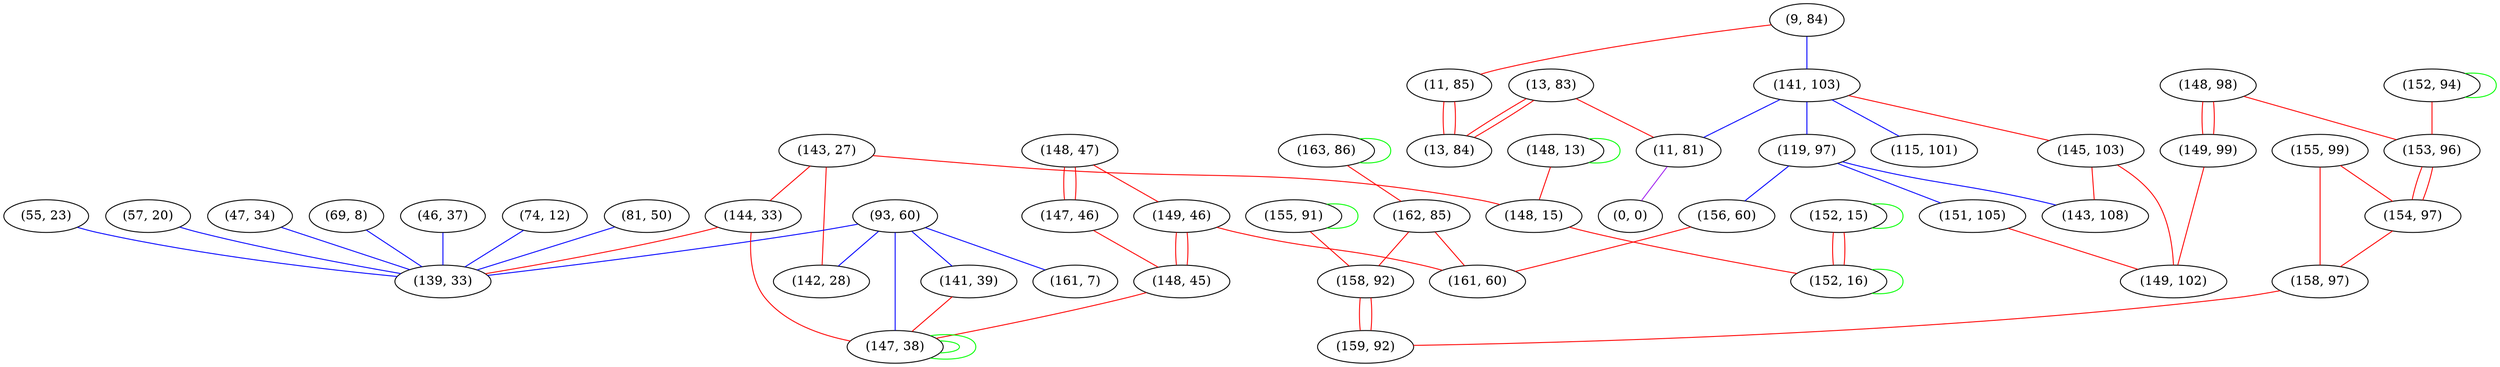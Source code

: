 graph "" {
"(81, 50)";
"(143, 27)";
"(9, 84)";
"(152, 94)";
"(13, 83)";
"(55, 23)";
"(141, 103)";
"(119, 97)";
"(57, 20)";
"(11, 85)";
"(148, 47)";
"(155, 99)";
"(149, 46)";
"(93, 60)";
"(11, 81)";
"(155, 91)";
"(47, 34)";
"(145, 103)";
"(148, 13)";
"(142, 28)";
"(0, 0)";
"(163, 86)";
"(148, 98)";
"(162, 85)";
"(156, 60)";
"(147, 46)";
"(149, 99)";
"(144, 33)";
"(153, 96)";
"(141, 39)";
"(152, 15)";
"(154, 97)";
"(151, 105)";
"(148, 15)";
"(69, 8)";
"(148, 45)";
"(158, 97)";
"(46, 37)";
"(147, 38)";
"(143, 108)";
"(152, 16)";
"(74, 12)";
"(115, 101)";
"(158, 92)";
"(161, 7)";
"(139, 33)";
"(161, 60)";
"(159, 92)";
"(149, 102)";
"(13, 84)";
"(81, 50)" -- "(139, 33)"  [color=blue, key=0, weight=3];
"(143, 27)" -- "(144, 33)"  [color=red, key=0, weight=1];
"(143, 27)" -- "(142, 28)"  [color=red, key=0, weight=1];
"(143, 27)" -- "(148, 15)"  [color=red, key=0, weight=1];
"(9, 84)" -- "(141, 103)"  [color=blue, key=0, weight=3];
"(9, 84)" -- "(11, 85)"  [color=red, key=0, weight=1];
"(152, 94)" -- "(152, 94)"  [color=green, key=0, weight=2];
"(152, 94)" -- "(153, 96)"  [color=red, key=0, weight=1];
"(13, 83)" -- "(13, 84)"  [color=red, key=0, weight=1];
"(13, 83)" -- "(13, 84)"  [color=red, key=1, weight=1];
"(13, 83)" -- "(11, 81)"  [color=red, key=0, weight=1];
"(55, 23)" -- "(139, 33)"  [color=blue, key=0, weight=3];
"(141, 103)" -- "(115, 101)"  [color=blue, key=0, weight=3];
"(141, 103)" -- "(11, 81)"  [color=blue, key=0, weight=3];
"(141, 103)" -- "(119, 97)"  [color=blue, key=0, weight=3];
"(141, 103)" -- "(145, 103)"  [color=red, key=0, weight=1];
"(119, 97)" -- "(143, 108)"  [color=blue, key=0, weight=3];
"(119, 97)" -- "(156, 60)"  [color=blue, key=0, weight=3];
"(119, 97)" -- "(151, 105)"  [color=blue, key=0, weight=3];
"(57, 20)" -- "(139, 33)"  [color=blue, key=0, weight=3];
"(11, 85)" -- "(13, 84)"  [color=red, key=0, weight=1];
"(11, 85)" -- "(13, 84)"  [color=red, key=1, weight=1];
"(148, 47)" -- "(149, 46)"  [color=red, key=0, weight=1];
"(148, 47)" -- "(147, 46)"  [color=red, key=0, weight=1];
"(148, 47)" -- "(147, 46)"  [color=red, key=1, weight=1];
"(155, 99)" -- "(158, 97)"  [color=red, key=0, weight=1];
"(155, 99)" -- "(154, 97)"  [color=red, key=0, weight=1];
"(149, 46)" -- "(148, 45)"  [color=red, key=0, weight=1];
"(149, 46)" -- "(148, 45)"  [color=red, key=1, weight=1];
"(149, 46)" -- "(161, 60)"  [color=red, key=0, weight=1];
"(93, 60)" -- "(142, 28)"  [color=blue, key=0, weight=3];
"(93, 60)" -- "(141, 39)"  [color=blue, key=0, weight=3];
"(93, 60)" -- "(139, 33)"  [color=blue, key=0, weight=3];
"(93, 60)" -- "(147, 38)"  [color=blue, key=0, weight=3];
"(93, 60)" -- "(161, 7)"  [color=blue, key=0, weight=3];
"(11, 81)" -- "(0, 0)"  [color=purple, key=0, weight=4];
"(155, 91)" -- "(158, 92)"  [color=red, key=0, weight=1];
"(155, 91)" -- "(155, 91)"  [color=green, key=0, weight=2];
"(47, 34)" -- "(139, 33)"  [color=blue, key=0, weight=3];
"(145, 103)" -- "(149, 102)"  [color=red, key=0, weight=1];
"(145, 103)" -- "(143, 108)"  [color=red, key=0, weight=1];
"(148, 13)" -- "(148, 13)"  [color=green, key=0, weight=2];
"(148, 13)" -- "(148, 15)"  [color=red, key=0, weight=1];
"(163, 86)" -- "(162, 85)"  [color=red, key=0, weight=1];
"(163, 86)" -- "(163, 86)"  [color=green, key=0, weight=2];
"(148, 98)" -- "(153, 96)"  [color=red, key=0, weight=1];
"(148, 98)" -- "(149, 99)"  [color=red, key=0, weight=1];
"(148, 98)" -- "(149, 99)"  [color=red, key=1, weight=1];
"(162, 85)" -- "(158, 92)"  [color=red, key=0, weight=1];
"(162, 85)" -- "(161, 60)"  [color=red, key=0, weight=1];
"(156, 60)" -- "(161, 60)"  [color=red, key=0, weight=1];
"(147, 46)" -- "(148, 45)"  [color=red, key=0, weight=1];
"(149, 99)" -- "(149, 102)"  [color=red, key=0, weight=1];
"(144, 33)" -- "(139, 33)"  [color=red, key=0, weight=1];
"(144, 33)" -- "(147, 38)"  [color=red, key=0, weight=1];
"(153, 96)" -- "(154, 97)"  [color=red, key=0, weight=1];
"(153, 96)" -- "(154, 97)"  [color=red, key=1, weight=1];
"(141, 39)" -- "(147, 38)"  [color=red, key=0, weight=1];
"(152, 15)" -- "(152, 16)"  [color=red, key=0, weight=1];
"(152, 15)" -- "(152, 16)"  [color=red, key=1, weight=1];
"(152, 15)" -- "(152, 15)"  [color=green, key=0, weight=2];
"(154, 97)" -- "(158, 97)"  [color=red, key=0, weight=1];
"(151, 105)" -- "(149, 102)"  [color=red, key=0, weight=1];
"(148, 15)" -- "(152, 16)"  [color=red, key=0, weight=1];
"(69, 8)" -- "(139, 33)"  [color=blue, key=0, weight=3];
"(148, 45)" -- "(147, 38)"  [color=red, key=0, weight=1];
"(158, 97)" -- "(159, 92)"  [color=red, key=0, weight=1];
"(46, 37)" -- "(139, 33)"  [color=blue, key=0, weight=3];
"(147, 38)" -- "(147, 38)"  [color=green, key=0, weight=2];
"(147, 38)" -- "(147, 38)"  [color=green, key=1, weight=2];
"(152, 16)" -- "(152, 16)"  [color=green, key=0, weight=2];
"(74, 12)" -- "(139, 33)"  [color=blue, key=0, weight=3];
"(158, 92)" -- "(159, 92)"  [color=red, key=0, weight=1];
"(158, 92)" -- "(159, 92)"  [color=red, key=1, weight=1];
}
